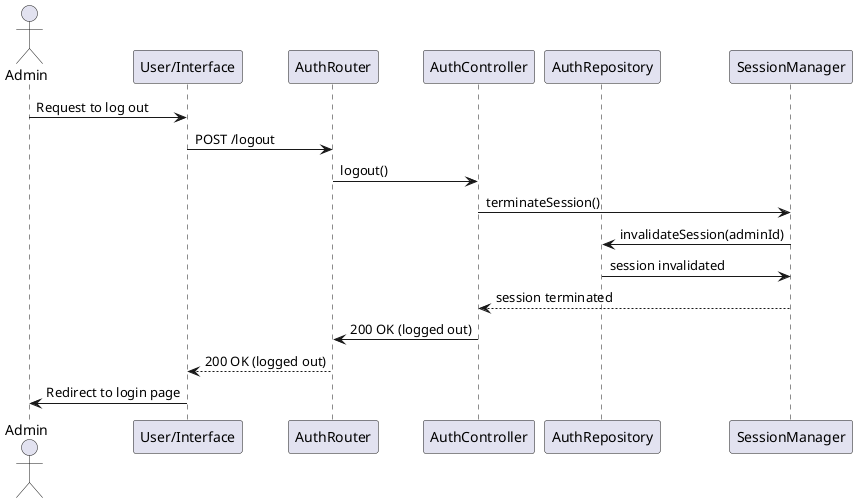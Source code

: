 @startuml
actor Admin
participant "User/Interface" as UI
participant "AuthRouter" as Router
participant "AuthController" as Controller
participant "AuthRepository" as Repository
participant "SessionManager" as SessionManager

Admin -> UI: Request to log out
UI -> Router: POST /logout
Router -> Controller: logout()
Controller -> SessionManager: terminateSession()

SessionManager -> Repository: invalidateSession(adminId)
Repository -> SessionManager: session invalidated
SessionManager --> Controller: session terminated
Controller -> Router: 200 OK (logged out)
Router --> UI: 200 OK (logged out)
UI -> Admin: Redirect to login page
@enduml
